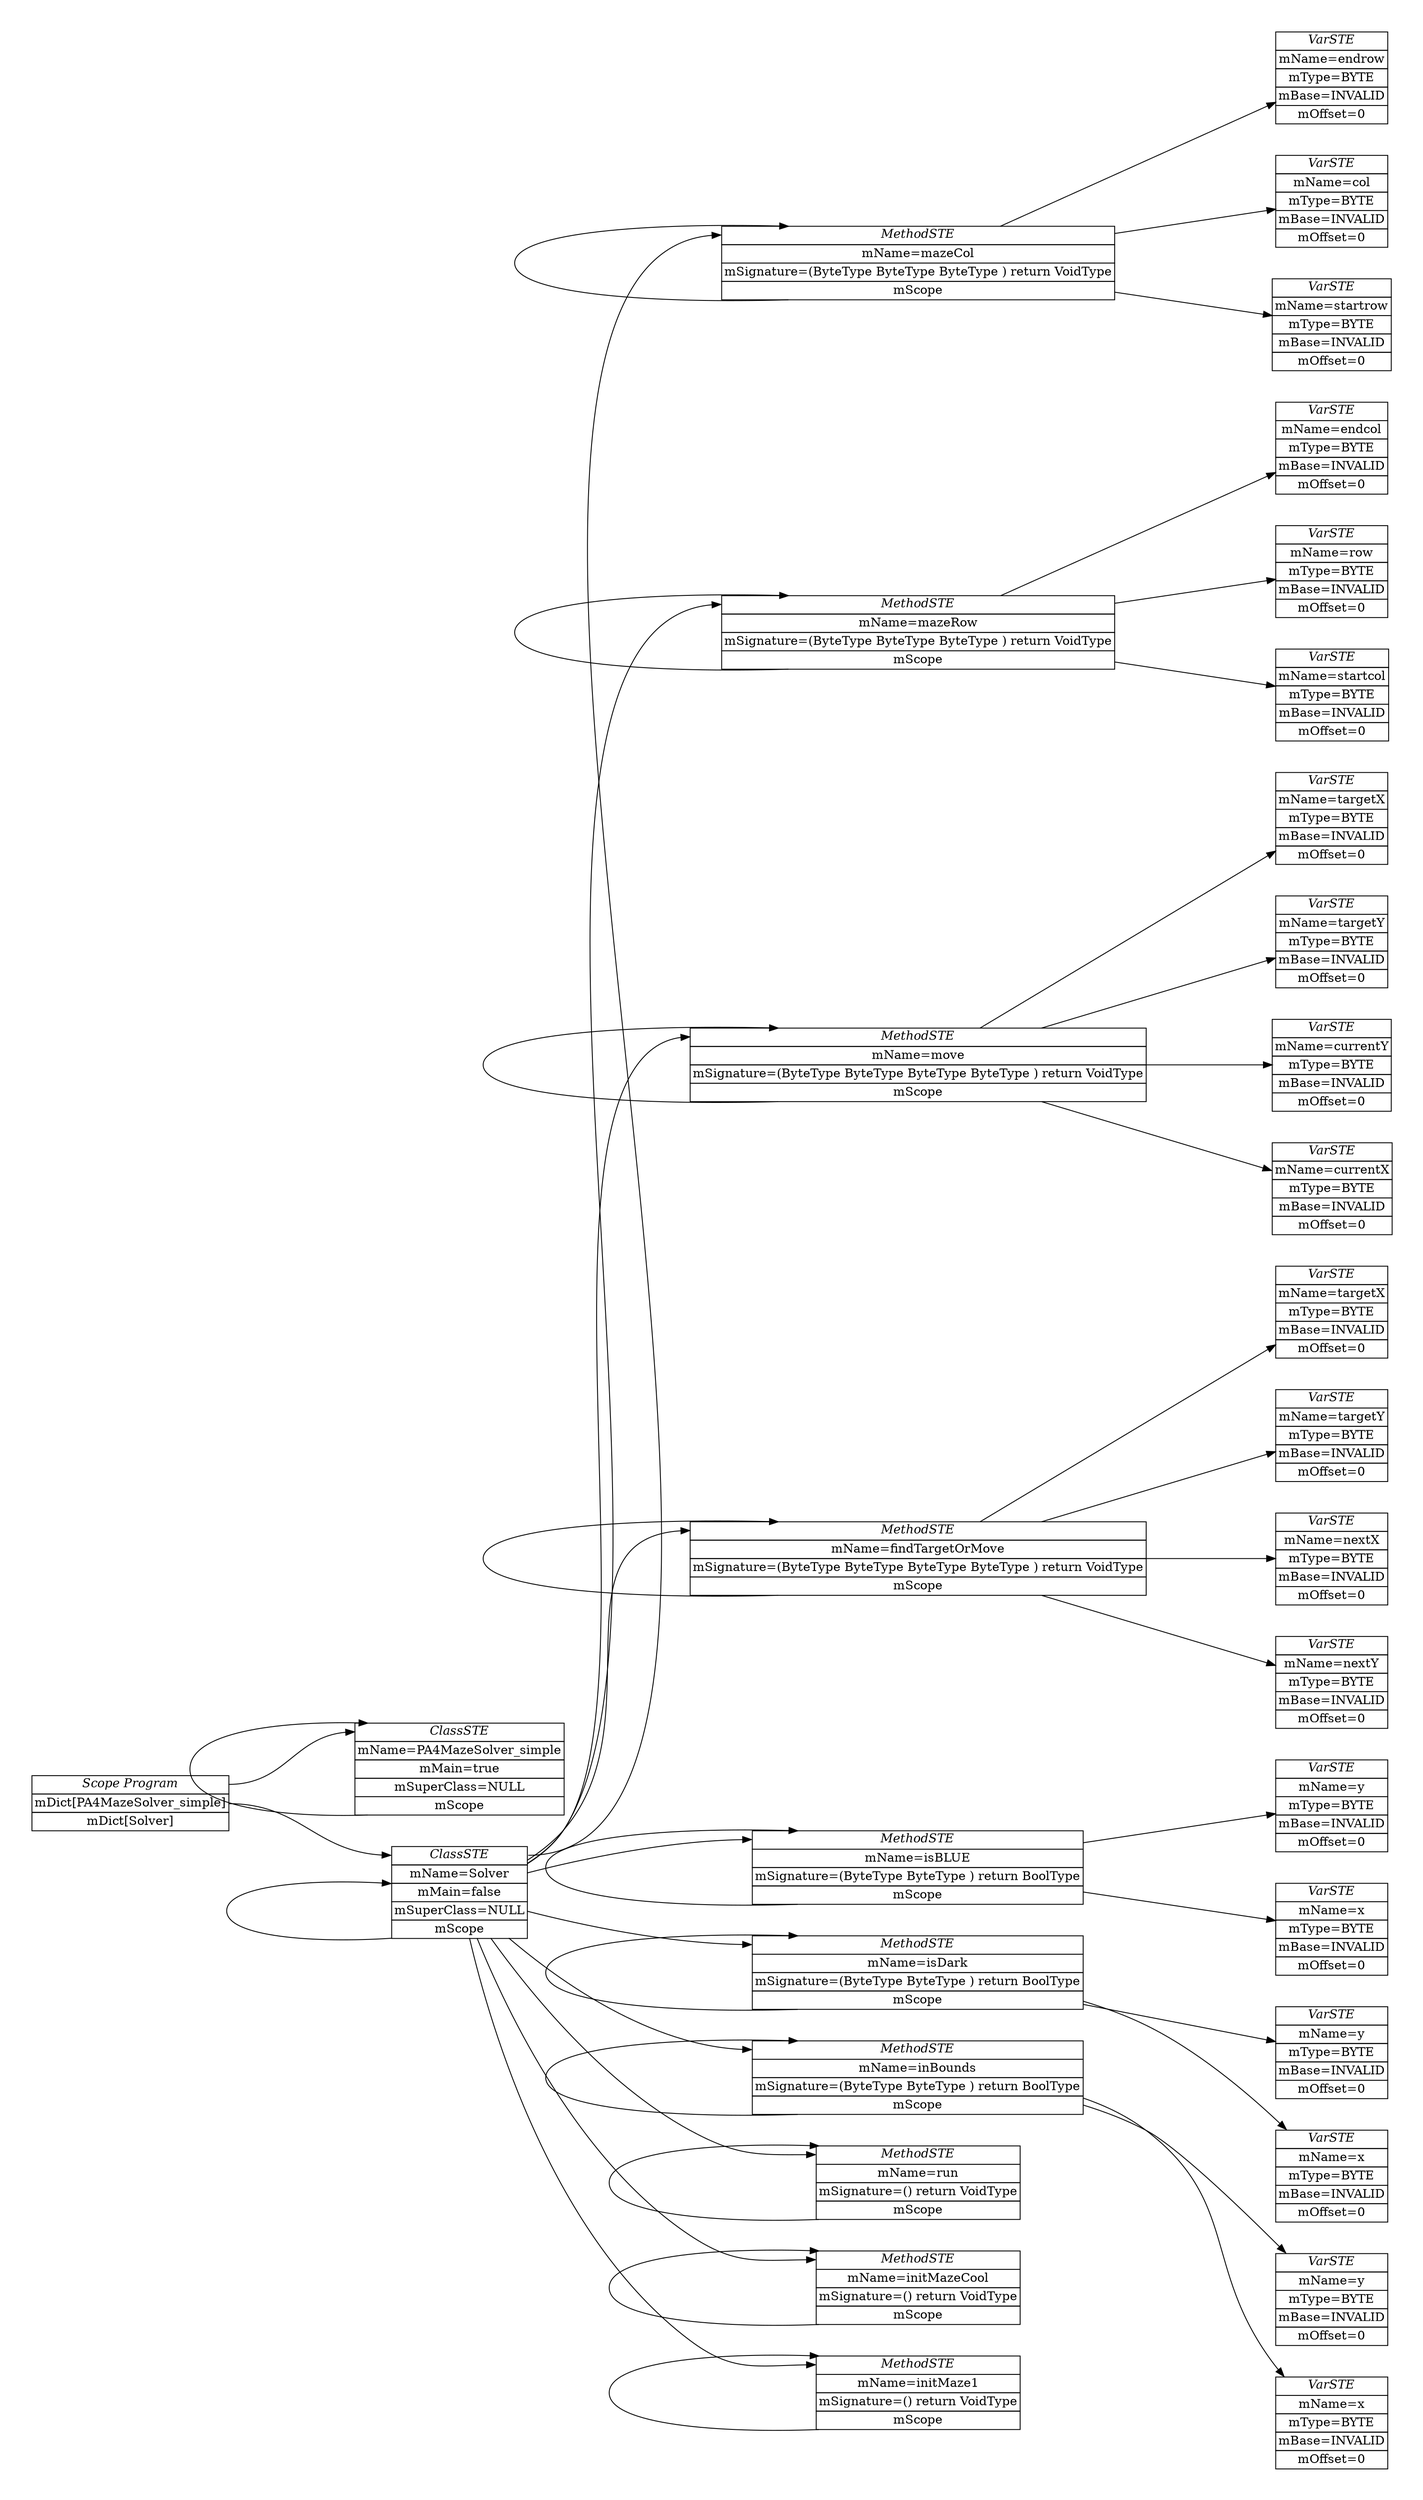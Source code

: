 digraph ASTGraph {
	graph [pad="0.5", nodesep="0.5", ranksep="2"];
	node [shape=plain]
	rankdir=LR;
mazeCol [ label=<
<table border="0" cellborder="1" cellspacing="0">
	<tr><td port="mazeCol0"><i>Scope mazeCol</i></td></tr>
	<tr><td port="mazeCol1">mDict[endrow]</td></tr>
	<tr><td port="mazeCol2">mDict[col]</td></tr>
	<tr><td port="mazeCol3">mDict[startrow]</td></tr>
</table>>];

0 [ label=<
<table border="0" cellborder="1" cellspacing="0">
	<tr><td port="0"><i>VarSTE</i></td></tr>
	<tr><td>mName=endrow</td></tr>
	<tr><td>mType=BYTE</td></tr>
	<tr><td>mBase=INVALID</td></tr>
	<tr><td>mOffset=0</td></tr>
</table>>];
mazeCol:1 -> 0:1;

1 [ label=<
<table border="0" cellborder="1" cellspacing="0">
	<tr><td port="1"><i>VarSTE</i></td></tr>
	<tr><td>mName=col</td></tr>
	<tr><td>mType=BYTE</td></tr>
	<tr><td>mBase=INVALID</td></tr>
	<tr><td>mOffset=0</td></tr>
</table>>];
mazeCol:2 -> 1:2;

2 [ label=<
<table border="0" cellborder="1" cellspacing="0">
	<tr><td port="2"><i>VarSTE</i></td></tr>
	<tr><td>mName=startrow</td></tr>
	<tr><td>mType=BYTE</td></tr>
	<tr><td>mBase=INVALID</td></tr>
	<tr><td>mOffset=0</td></tr>
</table>>];
mazeCol:3 -> 2:3;
mazeRow [ label=<
<table border="0" cellborder="1" cellspacing="0">
	<tr><td port="mazeRow0"><i>Scope mazeRow</i></td></tr>
	<tr><td port="mazeRow1">mDict[endcol]</td></tr>
	<tr><td port="mazeRow2">mDict[row]</td></tr>
	<tr><td port="mazeRow3">mDict[startcol]</td></tr>
</table>>];

3 [ label=<
<table border="0" cellborder="1" cellspacing="0">
	<tr><td port="3"><i>VarSTE</i></td></tr>
	<tr><td>mName=endcol</td></tr>
	<tr><td>mType=BYTE</td></tr>
	<tr><td>mBase=INVALID</td></tr>
	<tr><td>mOffset=0</td></tr>
</table>>];
mazeRow:4 -> 3:4;

4 [ label=<
<table border="0" cellborder="1" cellspacing="0">
	<tr><td port="4"><i>VarSTE</i></td></tr>
	<tr><td>mName=row</td></tr>
	<tr><td>mType=BYTE</td></tr>
	<tr><td>mBase=INVALID</td></tr>
	<tr><td>mOffset=0</td></tr>
</table>>];
mazeRow:5 -> 4:5;

5 [ label=<
<table border="0" cellborder="1" cellspacing="0">
	<tr><td port="5"><i>VarSTE</i></td></tr>
	<tr><td>mName=startcol</td></tr>
	<tr><td>mType=BYTE</td></tr>
	<tr><td>mBase=INVALID</td></tr>
	<tr><td>mOffset=0</td></tr>
</table>>];
mazeRow:6 -> 5:6;
move [ label=<
<table border="0" cellborder="1" cellspacing="0">
	<tr><td port="move0"><i>Scope move</i></td></tr>
	<tr><td port="move1">mDict[targetX]</td></tr>
	<tr><td port="move2">mDict[targetY]</td></tr>
	<tr><td port="move3">mDict[currentY]</td></tr>
	<tr><td port="move4">mDict[currentX]</td></tr>
</table>>];

6 [ label=<
<table border="0" cellborder="1" cellspacing="0">
	<tr><td port="6"><i>VarSTE</i></td></tr>
	<tr><td>mName=targetX</td></tr>
	<tr><td>mType=BYTE</td></tr>
	<tr><td>mBase=INVALID</td></tr>
	<tr><td>mOffset=0</td></tr>
</table>>];
move:7 -> 6:7;

7 [ label=<
<table border="0" cellborder="1" cellspacing="0">
	<tr><td port="7"><i>VarSTE</i></td></tr>
	<tr><td>mName=targetY</td></tr>
	<tr><td>mType=BYTE</td></tr>
	<tr><td>mBase=INVALID</td></tr>
	<tr><td>mOffset=0</td></tr>
</table>>];
move:8 -> 7:8;

8 [ label=<
<table border="0" cellborder="1" cellspacing="0">
	<tr><td port="8"><i>VarSTE</i></td></tr>
	<tr><td>mName=currentY</td></tr>
	<tr><td>mType=BYTE</td></tr>
	<tr><td>mBase=INVALID</td></tr>
	<tr><td>mOffset=0</td></tr>
</table>>];
move:9 -> 8:9;

9 [ label=<
<table border="0" cellborder="1" cellspacing="0">
	<tr><td port="9"><i>VarSTE</i></td></tr>
	<tr><td>mName=currentX</td></tr>
	<tr><td>mType=BYTE</td></tr>
	<tr><td>mBase=INVALID</td></tr>
	<tr><td>mOffset=0</td></tr>
</table>>];
move:10 -> 9:10;
findTargetOrMove [ label=<
<table border="0" cellborder="1" cellspacing="0">
	<tr><td port="findTargetOrMove0"><i>Scope findTargetOrMove</i></td></tr>
	<tr><td port="findTargetOrMove1">mDict[targetX]</td></tr>
	<tr><td port="findTargetOrMove2">mDict[targetY]</td></tr>
	<tr><td port="findTargetOrMove3">mDict[nextX]</td></tr>
	<tr><td port="findTargetOrMove4">mDict[nextY]</td></tr>
</table>>];

10 [ label=<
<table border="0" cellborder="1" cellspacing="0">
	<tr><td port="10"><i>VarSTE</i></td></tr>
	<tr><td>mName=targetX</td></tr>
	<tr><td>mType=BYTE</td></tr>
	<tr><td>mBase=INVALID</td></tr>
	<tr><td>mOffset=0</td></tr>
</table>>];
findTargetOrMove:11 -> 10:11;

11 [ label=<
<table border="0" cellborder="1" cellspacing="0">
	<tr><td port="11"><i>VarSTE</i></td></tr>
	<tr><td>mName=targetY</td></tr>
	<tr><td>mType=BYTE</td></tr>
	<tr><td>mBase=INVALID</td></tr>
	<tr><td>mOffset=0</td></tr>
</table>>];
findTargetOrMove:12 -> 11:12;

12 [ label=<
<table border="0" cellborder="1" cellspacing="0">
	<tr><td port="12"><i>VarSTE</i></td></tr>
	<tr><td>mName=nextX</td></tr>
	<tr><td>mType=BYTE</td></tr>
	<tr><td>mBase=INVALID</td></tr>
	<tr><td>mOffset=0</td></tr>
</table>>];
findTargetOrMove:13 -> 12:13;

13 [ label=<
<table border="0" cellborder="1" cellspacing="0">
	<tr><td port="13"><i>VarSTE</i></td></tr>
	<tr><td>mName=nextY</td></tr>
	<tr><td>mType=BYTE</td></tr>
	<tr><td>mBase=INVALID</td></tr>
	<tr><td>mOffset=0</td></tr>
</table>>];
findTargetOrMove:14 -> 13:14;
isBLUE [ label=<
<table border="0" cellborder="1" cellspacing="0">
	<tr><td port="isBLUE0"><i>Scope isBLUE</i></td></tr>
	<tr><td port="isBLUE1">mDict[y]</td></tr>
	<tr><td port="isBLUE2">mDict[x]</td></tr>
</table>>];

14 [ label=<
<table border="0" cellborder="1" cellspacing="0">
	<tr><td port="14"><i>VarSTE</i></td></tr>
	<tr><td>mName=y</td></tr>
	<tr><td>mType=BYTE</td></tr>
	<tr><td>mBase=INVALID</td></tr>
	<tr><td>mOffset=0</td></tr>
</table>>];
isBLUE:15 -> 14:15;

15 [ label=<
<table border="0" cellborder="1" cellspacing="0">
	<tr><td port="15"><i>VarSTE</i></td></tr>
	<tr><td>mName=x</td></tr>
	<tr><td>mType=BYTE</td></tr>
	<tr><td>mBase=INVALID</td></tr>
	<tr><td>mOffset=0</td></tr>
</table>>];
isBLUE:16 -> 15:16;
isDark [ label=<
<table border="0" cellborder="1" cellspacing="0">
	<tr><td port="isDark0"><i>Scope isDark</i></td></tr>
	<tr><td port="isDark1">mDict[y]</td></tr>
	<tr><td port="isDark2">mDict[x]</td></tr>
</table>>];

16 [ label=<
<table border="0" cellborder="1" cellspacing="0">
	<tr><td port="16"><i>VarSTE</i></td></tr>
	<tr><td>mName=y</td></tr>
	<tr><td>mType=BYTE</td></tr>
	<tr><td>mBase=INVALID</td></tr>
	<tr><td>mOffset=0</td></tr>
</table>>];
isDark:17 -> 16:17;

17 [ label=<
<table border="0" cellborder="1" cellspacing="0">
	<tr><td port="17"><i>VarSTE</i></td></tr>
	<tr><td>mName=x</td></tr>
	<tr><td>mType=BYTE</td></tr>
	<tr><td>mBase=INVALID</td></tr>
	<tr><td>mOffset=0</td></tr>
</table>>];
isDark:18 -> 17:18;
inBounds [ label=<
<table border="0" cellborder="1" cellspacing="0">
	<tr><td port="inBounds0"><i>Scope inBounds</i></td></tr>
	<tr><td port="inBounds1">mDict[y]</td></tr>
	<tr><td port="inBounds2">mDict[x]</td></tr>
</table>>];

18 [ label=<
<table border="0" cellborder="1" cellspacing="0">
	<tr><td port="18"><i>VarSTE</i></td></tr>
	<tr><td>mName=y</td></tr>
	<tr><td>mType=BYTE</td></tr>
	<tr><td>mBase=INVALID</td></tr>
	<tr><td>mOffset=0</td></tr>
</table>>];
inBounds:19 -> 18:19;

19 [ label=<
<table border="0" cellborder="1" cellspacing="0">
	<tr><td port="19"><i>VarSTE</i></td></tr>
	<tr><td>mName=x</td></tr>
	<tr><td>mType=BYTE</td></tr>
	<tr><td>mBase=INVALID</td></tr>
	<tr><td>mOffset=0</td></tr>
</table>>];
inBounds:20 -> 19:20;
run [ label=<
<table border="0" cellborder="1" cellspacing="0">
	<tr><td port="run0"><i>Scope run</i></td></tr>
</table>>];
initMazeCool [ label=<
<table border="0" cellborder="1" cellspacing="0">
	<tr><td port="initMazeCool0"><i>Scope initMazeCool</i></td></tr>
</table>>];
initMaze1 [ label=<
<table border="0" cellborder="1" cellspacing="0">
	<tr><td port="initMaze10"><i>Scope initMaze1</i></td></tr>
</table>>];
Solver [ label=<
<table border="0" cellborder="1" cellspacing="0">
	<tr><td port="Solver0"><i>Scope Solver</i></td></tr>
	<tr><td port="Solver1">mDict[isBLUE]</td></tr>
	<tr><td port="Solver2">mDict[mazeCol]</td></tr>
	<tr><td port="Solver3">mDict[findTargetOrMove]</td></tr>
	<tr><td port="Solver4">mDict[isDark]</td></tr>
	<tr><td port="Solver5">mDict[initMaze1]</td></tr>
	<tr><td port="Solver6">mDict[run]</td></tr>
	<tr><td port="Solver7">mDict[mazeRow]</td></tr>
	<tr><td port="Solver8">mDict[move]</td></tr>
	<tr><td port="Solver9">mDict[inBounds]</td></tr>
	<tr><td port="Solver10">mDict[initMazeCool]</td></tr>
</table>>];

isBLUE [ label=<
<table border="0" cellborder="1" cellspacing="0">
	<tr><td port="isBLUE0"><i>MethodSTE</i></td></tr>
	<tr><td>mName=isBLUE</td></tr>
	<tr><td>mSignature=(ByteType ByteType ) return BoolType</td></tr>
	<tr><td port="20">mScope</td></tr>
</table>>];
Solver:Solver0 -> isBLUE:isBLUE0;
isBLUE:20 -> isBLUE:isBLUE0

mazeCol [ label=<
<table border="0" cellborder="1" cellspacing="0">
	<tr><td port="mazeCol0"><i>MethodSTE</i></td></tr>
	<tr><td>mName=mazeCol</td></tr>
	<tr><td>mSignature=(ByteType ByteType ByteType ) return VoidType</td></tr>
	<tr><td port="21">mScope</td></tr>
</table>>];
Solver:Solver1 -> mazeCol:mazeCol0;
mazeCol:21 -> mazeCol:mazeCol0

findTargetOrMove [ label=<
<table border="0" cellborder="1" cellspacing="0">
	<tr><td port="findTargetOrMove0"><i>MethodSTE</i></td></tr>
	<tr><td>mName=findTargetOrMove</td></tr>
	<tr><td>mSignature=(ByteType ByteType ByteType ByteType ) return VoidType</td></tr>
	<tr><td port="22">mScope</td></tr>
</table>>];
Solver:Solver2 -> findTargetOrMove:findTargetOrMove0;
findTargetOrMove:22 -> findTargetOrMove:findTargetOrMove0

isDark [ label=<
<table border="0" cellborder="1" cellspacing="0">
	<tr><td port="isDark0"><i>MethodSTE</i></td></tr>
	<tr><td>mName=isDark</td></tr>
	<tr><td>mSignature=(ByteType ByteType ) return BoolType</td></tr>
	<tr><td port="23">mScope</td></tr>
</table>>];
Solver:Solver3 -> isDark:isDark0;
isDark:23 -> isDark:isDark0

initMaze1 [ label=<
<table border="0" cellborder="1" cellspacing="0">
	<tr><td port="initMaze10"><i>MethodSTE</i></td></tr>
	<tr><td>mName=initMaze1</td></tr>
	<tr><td>mSignature=() return VoidType</td></tr>
	<tr><td port="24">mScope</td></tr>
</table>>];
Solver:Solver4 -> initMaze1:initMaze10;
initMaze1:24 -> initMaze1:initMaze10

run [ label=<
<table border="0" cellborder="1" cellspacing="0">
	<tr><td port="run0"><i>MethodSTE</i></td></tr>
	<tr><td>mName=run</td></tr>
	<tr><td>mSignature=() return VoidType</td></tr>
	<tr><td port="25">mScope</td></tr>
</table>>];
Solver:Solver5 -> run:run0;
run:25 -> run:run0

mazeRow [ label=<
<table border="0" cellborder="1" cellspacing="0">
	<tr><td port="mazeRow0"><i>MethodSTE</i></td></tr>
	<tr><td>mName=mazeRow</td></tr>
	<tr><td>mSignature=(ByteType ByteType ByteType ) return VoidType</td></tr>
	<tr><td port="26">mScope</td></tr>
</table>>];
Solver:Solver6 -> mazeRow:mazeRow0;
mazeRow:26 -> mazeRow:mazeRow0

move [ label=<
<table border="0" cellborder="1" cellspacing="0">
	<tr><td port="move0"><i>MethodSTE</i></td></tr>
	<tr><td>mName=move</td></tr>
	<tr><td>mSignature=(ByteType ByteType ByteType ByteType ) return VoidType</td></tr>
	<tr><td port="27">mScope</td></tr>
</table>>];
Solver:Solver7 -> move:move0;
move:27 -> move:move0

inBounds [ label=<
<table border="0" cellborder="1" cellspacing="0">
	<tr><td port="inBounds0"><i>MethodSTE</i></td></tr>
	<tr><td>mName=inBounds</td></tr>
	<tr><td>mSignature=(ByteType ByteType ) return BoolType</td></tr>
	<tr><td port="28">mScope</td></tr>
</table>>];
Solver:Solver8 -> inBounds:inBounds0;
inBounds:28 -> inBounds:inBounds0

initMazeCool [ label=<
<table border="0" cellborder="1" cellspacing="0">
	<tr><td port="initMazeCool0"><i>MethodSTE</i></td></tr>
	<tr><td>mName=initMazeCool</td></tr>
	<tr><td>mSignature=() return VoidType</td></tr>
	<tr><td port="29">mScope</td></tr>
</table>>];
Solver:Solver9 -> initMazeCool:initMazeCool0;
initMazeCool:29 -> initMazeCool:initMazeCool0
PA4MazeSolver_simple [ label=<
<table border="0" cellborder="1" cellspacing="0">
	<tr><td port="PA4MazeSolver_simple0"><i>Scope PA4MazeSolver_simple</i></td></tr>
</table>>];
Program [ label=<
<table border="0" cellborder="1" cellspacing="0">
	<tr><td port="Program0"><i>Scope Program</i></td></tr>
	<tr><td port="Program1">mDict[PA4MazeSolver_simple]</td></tr>
	<tr><td port="Program2">mDict[Solver]</td></tr>
</table>>];
PA4MazeSolver_simple [ label=<
<table border="0" cellborder="1" cellspacing="0">
	<tr><td port="PA4MazeSolver_simple0"><i>ClassSTE</i></td></tr>
	<tr><td>mName=PA4MazeSolver_simple</td></tr>
	<tr><td>mMain=true</td></tr>
	<tr><td>mSuperClass=NULL</td></tr>
	<tr><td port="30">mScope</td></tr>
</table>>];
Program:Program0 -> PA4MazeSolver_simple:PA4MazeSolver_simple0;
PA4MazeSolver_simple:30 -> PA4MazeSolver_simple:PA4MazeSolver_simple0
Solver [ label=<
<table border="0" cellborder="1" cellspacing="0">
	<tr><td port="Solver1"><i>ClassSTE</i></td></tr>
	<tr><td>mName=Solver</td></tr>
	<tr><td>mMain=false</td></tr>
	<tr><td>mSuperClass=NULL</td></tr>
	<tr><td port="31">mScope</td></tr>
</table>>];
Program:Program1 -> Solver:Solver1;
Solver:31 -> Solver:Solver0
}
